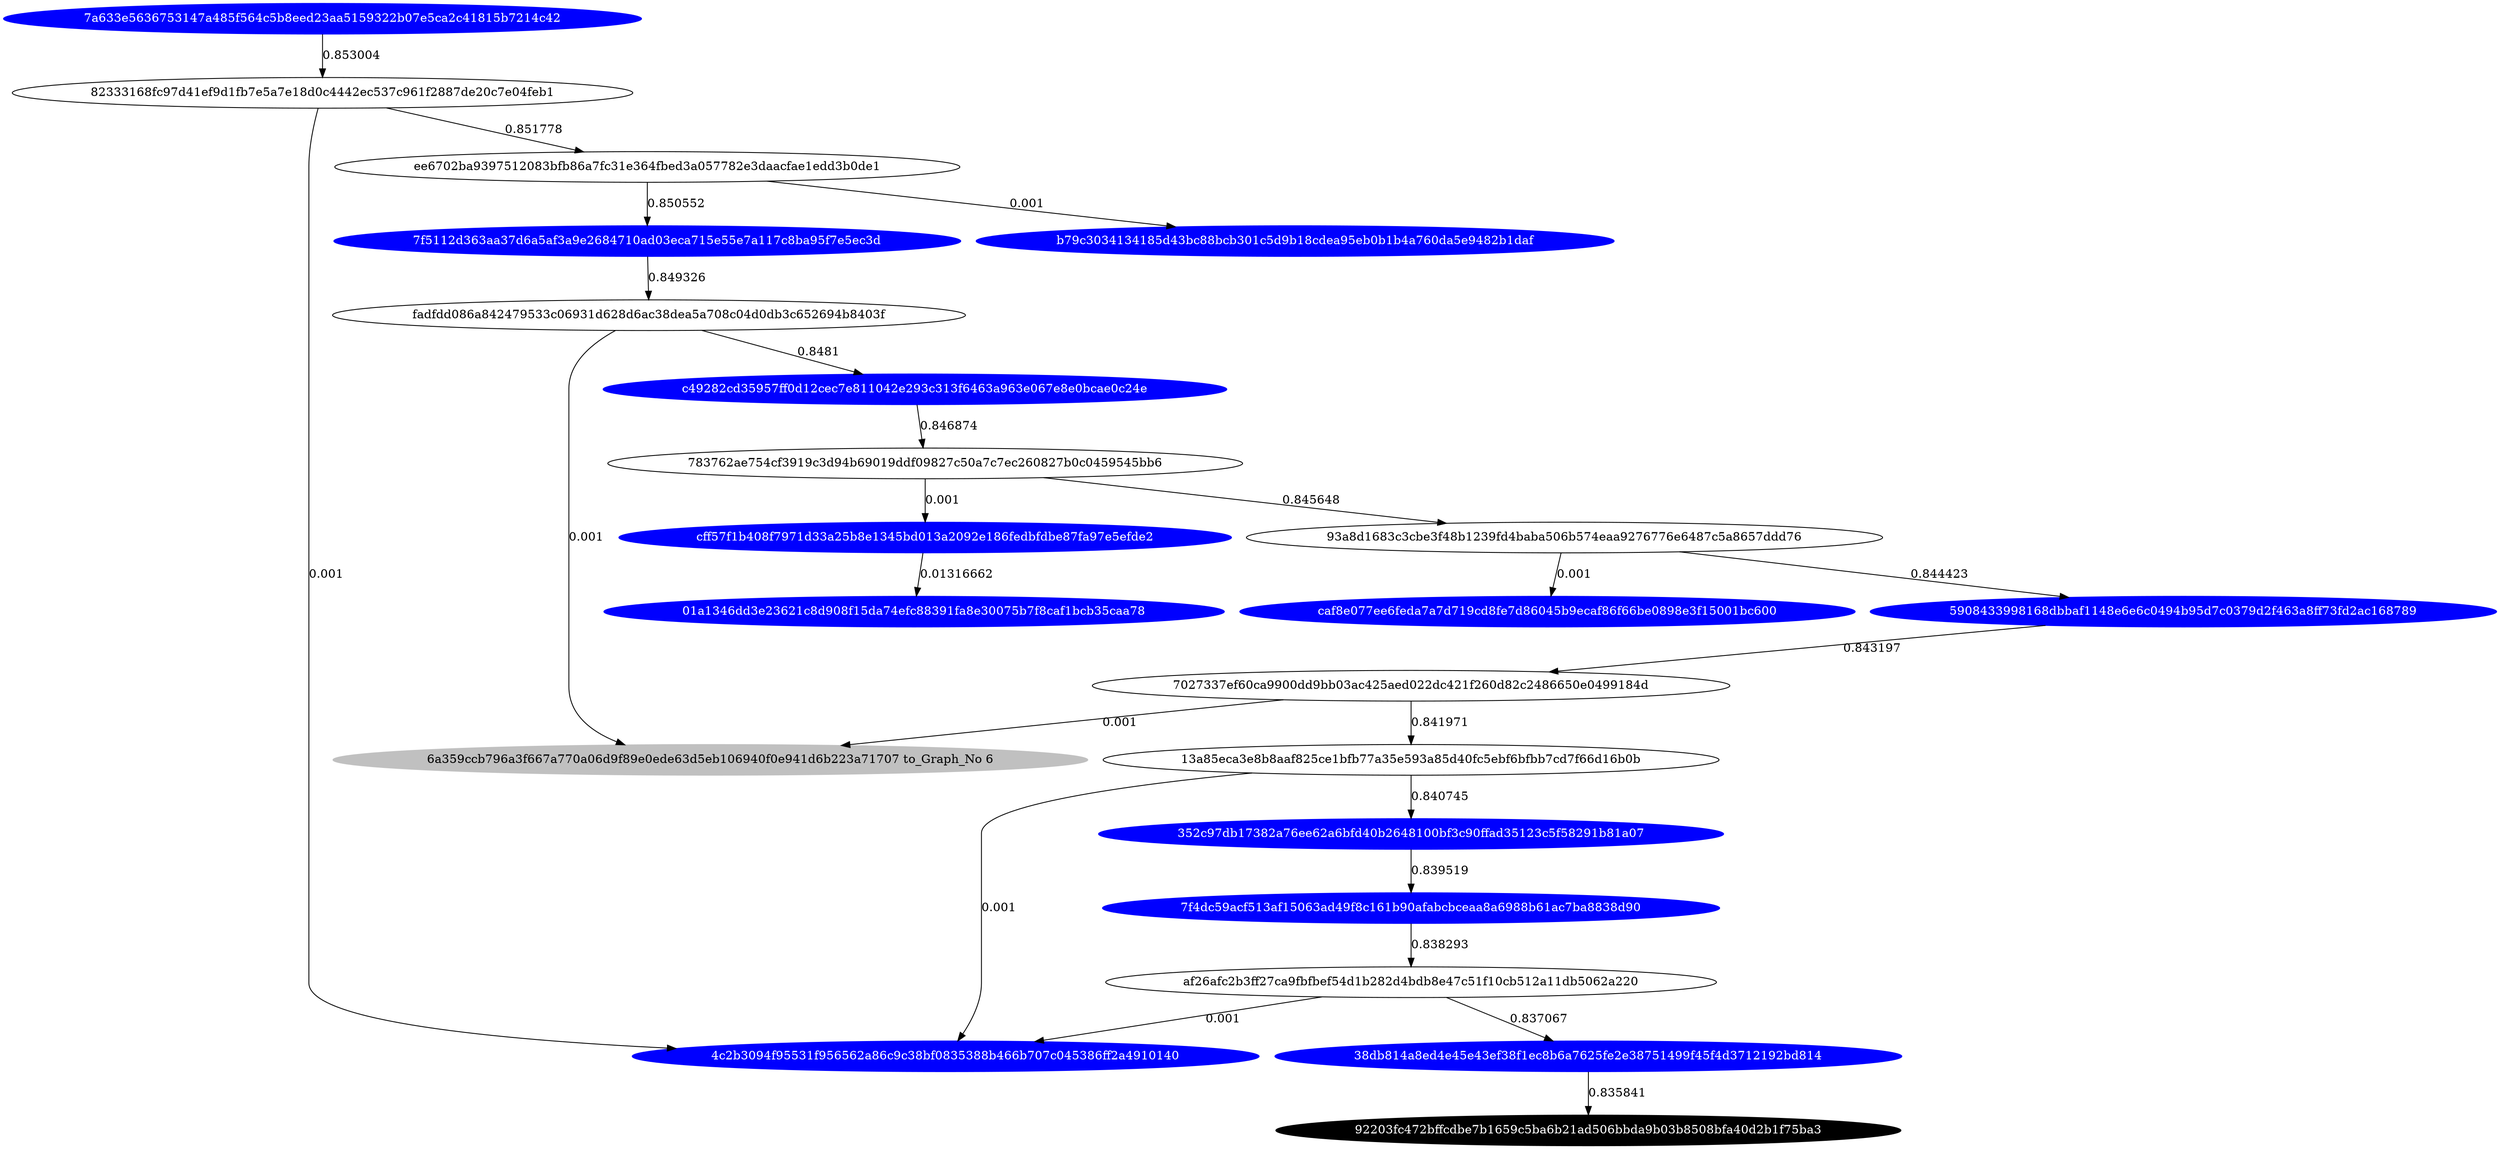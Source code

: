 digraph G{rankdir=TB;layout=dot;
"7a633e5636753147a485f564c5b8eed23aa5159322b07e5ca2c41815b7214c42" [style="solid,filled",color=blue,fontcolor=white];
"caf8e077ee6feda7a7d719cd8fe7d86045b9ecaf86f66be0898e3f15001bc600" [style="solid,filled",color=blue,fontcolor=white];
"4c2b3094f95531f956562a86c9c38bf0835388b466b707c045386ff2a4910140" [style="solid,filled",color=blue,fontcolor=white];
"92203fc472bffcdbe7b1659c5ba6b21ad506bbda9b03b8508bfa40d2b1f75ba3" [style="solid,filled",color=black,fontcolor=white];
"7f5112d363aa37d6a5af3a9e2684710ad03eca715e55e7a117c8ba95f7e5ec3d" [style="solid,filled",color=blue,fontcolor=white];
"6a359ccb796a3f667a770a06d9f89e0ede63d5eb106940f0e941d6b223a71707" [style="solid,filled",color=gray,fontcolor=black,label= "6a359ccb796a3f667a770a06d9f89e0ede63d5eb106940f0e941d6b223a71707 to_Graph_No 6"];
"b79c3034134185d43bc88bcb301c5d9b18cdea95eb0b1b4a760da5e9482b1daf" [style="solid,filled",color=blue,fontcolor=white];
"01a1346dd3e23621c8d908f15da74efc88391fa8e30075b7f8caf1bcb35caa78" [style="solid,filled",color=blue,fontcolor=white];
"c49282cd35957ff0d12cec7e811042e293c313f6463a963e067e8e0bcae0c24e" [style="solid,filled",color=blue,fontcolor=white];
"cff57f1b408f7971d33a25b8e1345bd013a2092e186fedbfdbe87fa97e5efde2" [style="solid,filled",color=blue,fontcolor=white];
"352c97db17382a76ee62a6bfd40b2648100bf3c90ffad35123c5f58291b81a07" [style="solid,filled",color=blue,fontcolor=white];
"7f4dc59acf513af15063ad49f8c161b90afabcbceaa8a6988b61ac7ba8838d90" [style="solid,filled",color=blue,fontcolor=white];
"5908433998168dbbaf1148e6e6c0494b95d7c0379d2f463a8ff73fd2ac168789" [style="solid,filled",color=blue,fontcolor=white];
"38db814a8ed4e45e43ef38f1ec8b6a7625fe2e38751499f45f4d3712192bd814" [style="solid,filled",color=blue,fontcolor=white];
"352c97db17382a76ee62a6bfd40b2648100bf3c90ffad35123c5f58291b81a07" -> "7f4dc59acf513af15063ad49f8c161b90afabcbceaa8a6988b61ac7ba8838d90" [label=0.839519];
"5908433998168dbbaf1148e6e6c0494b95d7c0379d2f463a8ff73fd2ac168789" -> "7027337ef60ca9900dd9bb03ac425aed022dc421f260d82c2486650e0499184d" [label=0.843197];
"82333168fc97d41ef9d1fb7e5a7e18d0c4442ec537c961f2887de20c7e04feb1" -> "ee6702ba9397512083bfb86a7fc31e364fbed3a057782e3daacfae1edd3b0de1" [label=0.851778];
"c49282cd35957ff0d12cec7e811042e293c313f6463a963e067e8e0bcae0c24e" -> "783762ae754cf3919c3d94b69019ddf09827c50a7c7ec260827b0c0459545bb6" [label=0.846874];
"93a8d1683c3cbe3f48b1239fd4baba506b574eaa9276776e6487c5a8657ddd76" -> "5908433998168dbbaf1148e6e6c0494b95d7c0379d2f463a8ff73fd2ac168789" [label=0.844423];
"7027337ef60ca9900dd9bb03ac425aed022dc421f260d82c2486650e0499184d" -> "13a85eca3e8b8aaf825ce1bfb77a35e593a85d40fc5ebf6bfbb7cd7f66d16b0b" [label=0.841971];
"7a633e5636753147a485f564c5b8eed23aa5159322b07e5ca2c41815b7214c42" -> "82333168fc97d41ef9d1fb7e5a7e18d0c4442ec537c961f2887de20c7e04feb1" [label=0.853004];
"38db814a8ed4e45e43ef38f1ec8b6a7625fe2e38751499f45f4d3712192bd814" -> "92203fc472bffcdbe7b1659c5ba6b21ad506bbda9b03b8508bfa40d2b1f75ba3" [label=0.835841];
"93a8d1683c3cbe3f48b1239fd4baba506b574eaa9276776e6487c5a8657ddd76" -> "caf8e077ee6feda7a7d719cd8fe7d86045b9ecaf86f66be0898e3f15001bc600" [label=0.001];
"fadfdd086a842479533c06931d628d6ac38dea5a708c04d0db3c652694b8403f" -> "6a359ccb796a3f667a770a06d9f89e0ede63d5eb106940f0e941d6b223a71707" [label=0.001];
"82333168fc97d41ef9d1fb7e5a7e18d0c4442ec537c961f2887de20c7e04feb1" -> "4c2b3094f95531f956562a86c9c38bf0835388b466b707c045386ff2a4910140" [label=0.001];
"ee6702ba9397512083bfb86a7fc31e364fbed3a057782e3daacfae1edd3b0de1" -> "b79c3034134185d43bc88bcb301c5d9b18cdea95eb0b1b4a760da5e9482b1daf" [label=0.001];
"cff57f1b408f7971d33a25b8e1345bd013a2092e186fedbfdbe87fa97e5efde2" -> "01a1346dd3e23621c8d908f15da74efc88391fa8e30075b7f8caf1bcb35caa78" [label=0.01316662];
"7f4dc59acf513af15063ad49f8c161b90afabcbceaa8a6988b61ac7ba8838d90" -> "af26afc2b3ff27ca9fbfbef54d1b282d4bdb8e47c51f10cb512a11db5062a220" [label=0.838293];
"783762ae754cf3919c3d94b69019ddf09827c50a7c7ec260827b0c0459545bb6" -> "93a8d1683c3cbe3f48b1239fd4baba506b574eaa9276776e6487c5a8657ddd76" [label=0.845648];
"7f5112d363aa37d6a5af3a9e2684710ad03eca715e55e7a117c8ba95f7e5ec3d" -> "fadfdd086a842479533c06931d628d6ac38dea5a708c04d0db3c652694b8403f" [label=0.849326];
"ee6702ba9397512083bfb86a7fc31e364fbed3a057782e3daacfae1edd3b0de1" -> "7f5112d363aa37d6a5af3a9e2684710ad03eca715e55e7a117c8ba95f7e5ec3d" [label=0.850552];
"7027337ef60ca9900dd9bb03ac425aed022dc421f260d82c2486650e0499184d" -> "6a359ccb796a3f667a770a06d9f89e0ede63d5eb106940f0e941d6b223a71707" [label=0.001];
"13a85eca3e8b8aaf825ce1bfb77a35e593a85d40fc5ebf6bfbb7cd7f66d16b0b" -> "352c97db17382a76ee62a6bfd40b2648100bf3c90ffad35123c5f58291b81a07" [label=0.840745];
"af26afc2b3ff27ca9fbfbef54d1b282d4bdb8e47c51f10cb512a11db5062a220" -> "38db814a8ed4e45e43ef38f1ec8b6a7625fe2e38751499f45f4d3712192bd814" [label=0.837067];
"fadfdd086a842479533c06931d628d6ac38dea5a708c04d0db3c652694b8403f" -> "c49282cd35957ff0d12cec7e811042e293c313f6463a963e067e8e0bcae0c24e" [label=0.8481];
"783762ae754cf3919c3d94b69019ddf09827c50a7c7ec260827b0c0459545bb6" -> "cff57f1b408f7971d33a25b8e1345bd013a2092e186fedbfdbe87fa97e5efde2" [label=0.001];
"13a85eca3e8b8aaf825ce1bfb77a35e593a85d40fc5ebf6bfbb7cd7f66d16b0b" -> "4c2b3094f95531f956562a86c9c38bf0835388b466b707c045386ff2a4910140" [label=0.001];
"af26afc2b3ff27ca9fbfbef54d1b282d4bdb8e47c51f10cb512a11db5062a220" -> "4c2b3094f95531f956562a86c9c38bf0835388b466b707c045386ff2a4910140" [label=0.001];
}
